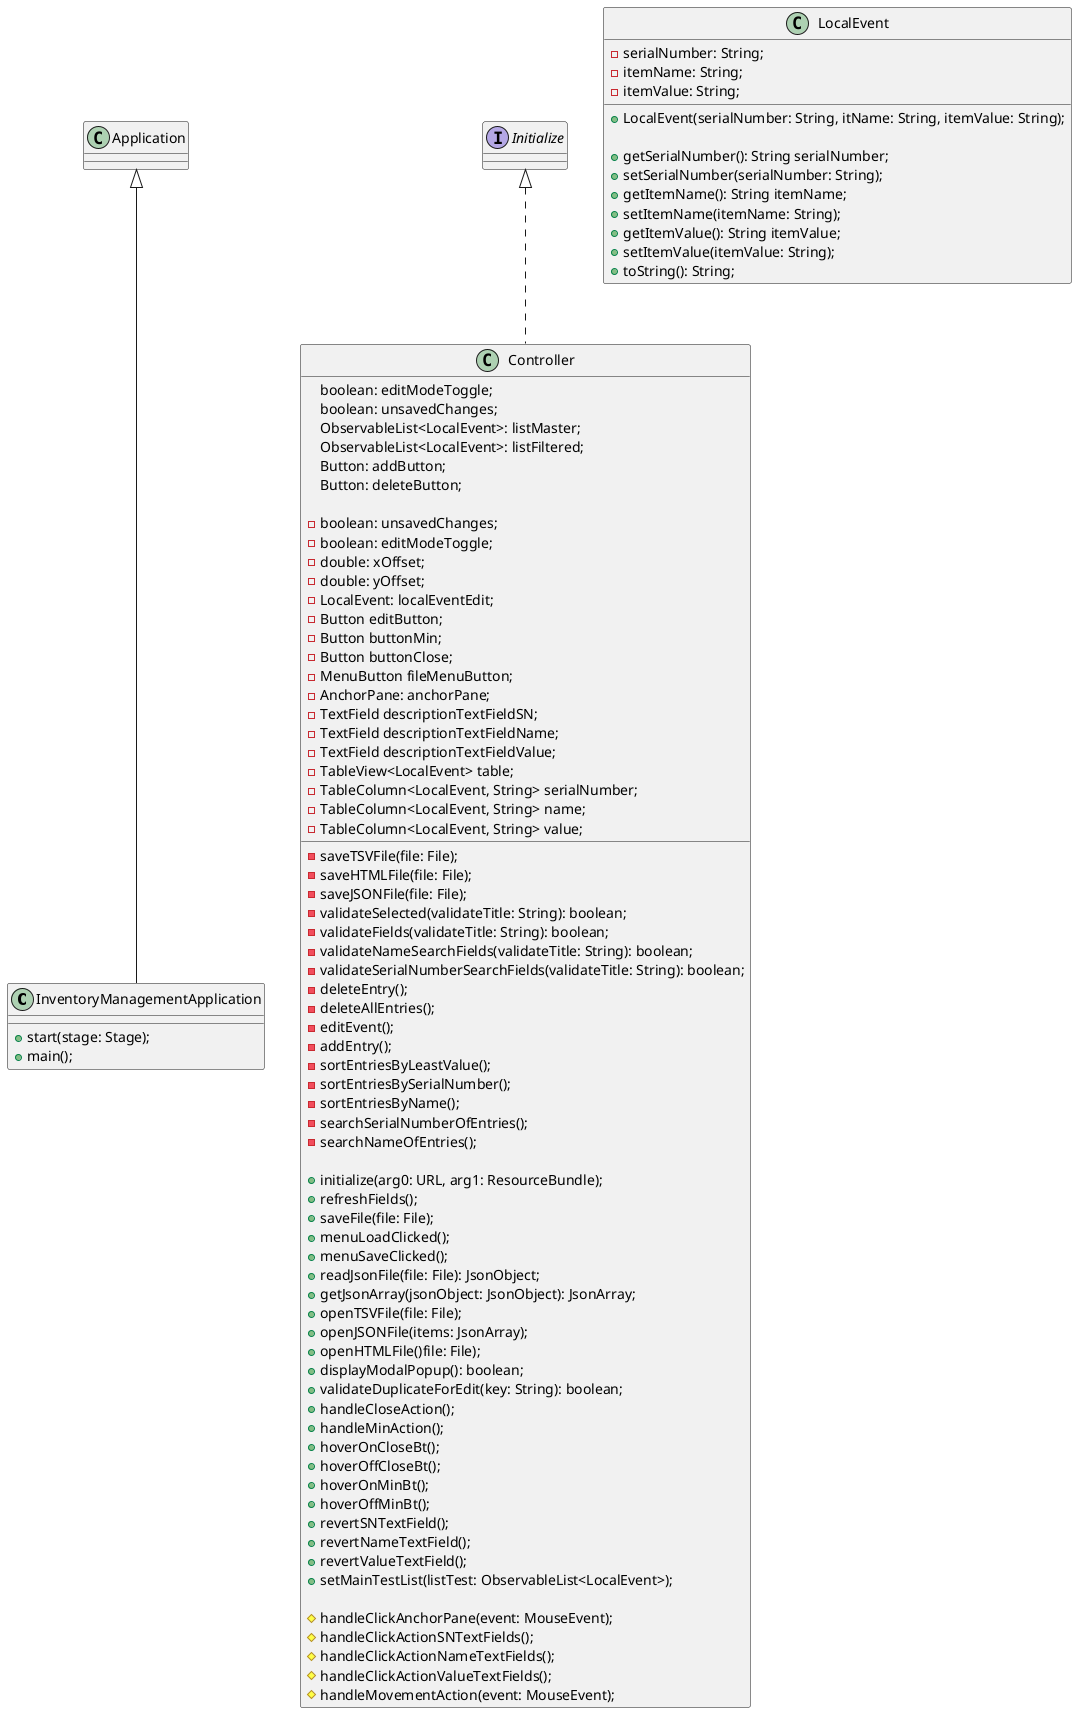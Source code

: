 @startuml
class InventoryManagementApplication extends Application{

    ' Public start method & Main method:
    + start(stage: Stage);
    + main();
}

class Controller implements Initialize{

    ' Class instance variables:
    boolean: editModeToggle;
    boolean: unsavedChanges;
    ObservableList<LocalEvent>: listMaster;
    ObservableList<LocalEvent>: listFiltered;
    Button: addButton;
    Button: deleteButton;

    ' Private variables:
    - boolean: unsavedChanges;
    - boolean: editModeToggle;
    - double: xOffset;
    - double: yOffset;
    - LocalEvent: localEventEdit;
    - Button editButton;
    - Button buttonMin;
    - Button buttonClose;
    - MenuButton fileMenuButton;
    - AnchorPane: anchorPane;
    - TextField descriptionTextFieldSN;
    - TextField descriptionTextFieldName;
    - TextField descriptionTextFieldValue;
    - TableView<LocalEvent> table;
    - TableColumn<LocalEvent, String> serialNumber;
    - TableColumn<LocalEvent, String> name;
    - TableColumn<LocalEvent, String> value;

    ' Private methods:
    - saveTSVFile(file: File);
    - saveHTMLFile(file: File);
    - saveJSONFile(file: File);
    - validateSelected(validateTitle: String): boolean;
    - validateFields(validateTitle: String): boolean;
    - validateNameSearchFields(validateTitle: String): boolean;
    - validateSerialNumberSearchFields(validateTitle: String): boolean;
    - deleteEntry();
    - deleteAllEntries();
    - editEvent();
    - addEntry();
    - sortEntriesByLeastValue();
    - sortEntriesBySerialNumber();
    - sortEntriesByName();
    - searchSerialNumberOfEntries();
    - searchNameOfEntries();

    ' Public methods:
    + initialize(arg0: URL, arg1: ResourceBundle);
    + refreshFields();
    + saveFile(file: File);
    + menuLoadClicked();
    + menuSaveClicked();
    + readJsonFile(file: File): JsonObject;
    + getJsonArray(jsonObject: JsonObject): JsonArray;
    + openTSVFile(file: File);
    + openJSONFile(items: JsonArray);
    + openHTMLFile()file: File);
    + displayModalPopup(): boolean;
    + validateDuplicateForEdit(key: String): boolean;
    + handleCloseAction();
    + handleMinAction();
    + hoverOnCloseBt();
    + hoverOffCloseBt();
    + hoverOnMinBt();
    + hoverOffMinBt();
    + revertSNTextField();
    + revertNameTextField();
    + revertValueTextField();
    + setMainTestList(listTest: ObservableList<LocalEvent>);

    ' Protected methods:
    # handleClickAnchorPane(event: MouseEvent);
    # handleClickActionSNTextFields();
    # handleClickActionNameTextFields();
    # handleClickActionValueTextFields();
    # handleMovementAction(event: MouseEvent);
}

class LocalEvent{

    ' Private methods:
    - serialNumber: String;
    - itemName: String;
    - itemValue: String;

    ' Constructor:
    + LocalEvent(serialNumber: String, itName: String, itemValue: String);

    ' Public methods:
    + getSerialNumber(): String serialNumber;
    + setSerialNumber(serialNumber: String);
    + getItemName(): String itemName;
    + setItemName(itemName: String);
    + getItemValue(): String itemValue;
    + setItemValue(itemValue: String);
    + toString(): String;
}
@enduml